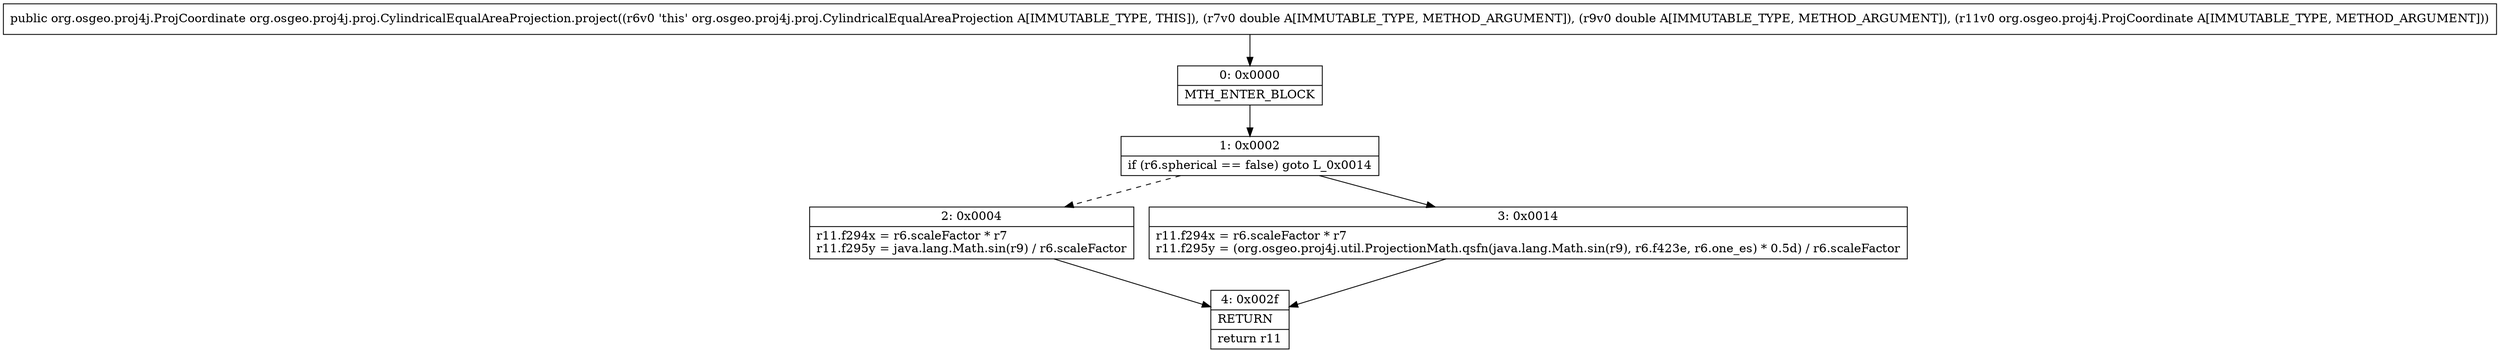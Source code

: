 digraph "CFG fororg.osgeo.proj4j.proj.CylindricalEqualAreaProjection.project(DDLorg\/osgeo\/proj4j\/ProjCoordinate;)Lorg\/osgeo\/proj4j\/ProjCoordinate;" {
Node_0 [shape=record,label="{0\:\ 0x0000|MTH_ENTER_BLOCK\l}"];
Node_1 [shape=record,label="{1\:\ 0x0002|if (r6.spherical == false) goto L_0x0014\l}"];
Node_2 [shape=record,label="{2\:\ 0x0004|r11.f294x = r6.scaleFactor * r7\lr11.f295y = java.lang.Math.sin(r9) \/ r6.scaleFactor\l}"];
Node_3 [shape=record,label="{3\:\ 0x0014|r11.f294x = r6.scaleFactor * r7\lr11.f295y = (org.osgeo.proj4j.util.ProjectionMath.qsfn(java.lang.Math.sin(r9), r6.f423e, r6.one_es) * 0.5d) \/ r6.scaleFactor\l}"];
Node_4 [shape=record,label="{4\:\ 0x002f|RETURN\l|return r11\l}"];
MethodNode[shape=record,label="{public org.osgeo.proj4j.ProjCoordinate org.osgeo.proj4j.proj.CylindricalEqualAreaProjection.project((r6v0 'this' org.osgeo.proj4j.proj.CylindricalEqualAreaProjection A[IMMUTABLE_TYPE, THIS]), (r7v0 double A[IMMUTABLE_TYPE, METHOD_ARGUMENT]), (r9v0 double A[IMMUTABLE_TYPE, METHOD_ARGUMENT]), (r11v0 org.osgeo.proj4j.ProjCoordinate A[IMMUTABLE_TYPE, METHOD_ARGUMENT])) }"];
MethodNode -> Node_0;
Node_0 -> Node_1;
Node_1 -> Node_2[style=dashed];
Node_1 -> Node_3;
Node_2 -> Node_4;
Node_3 -> Node_4;
}

